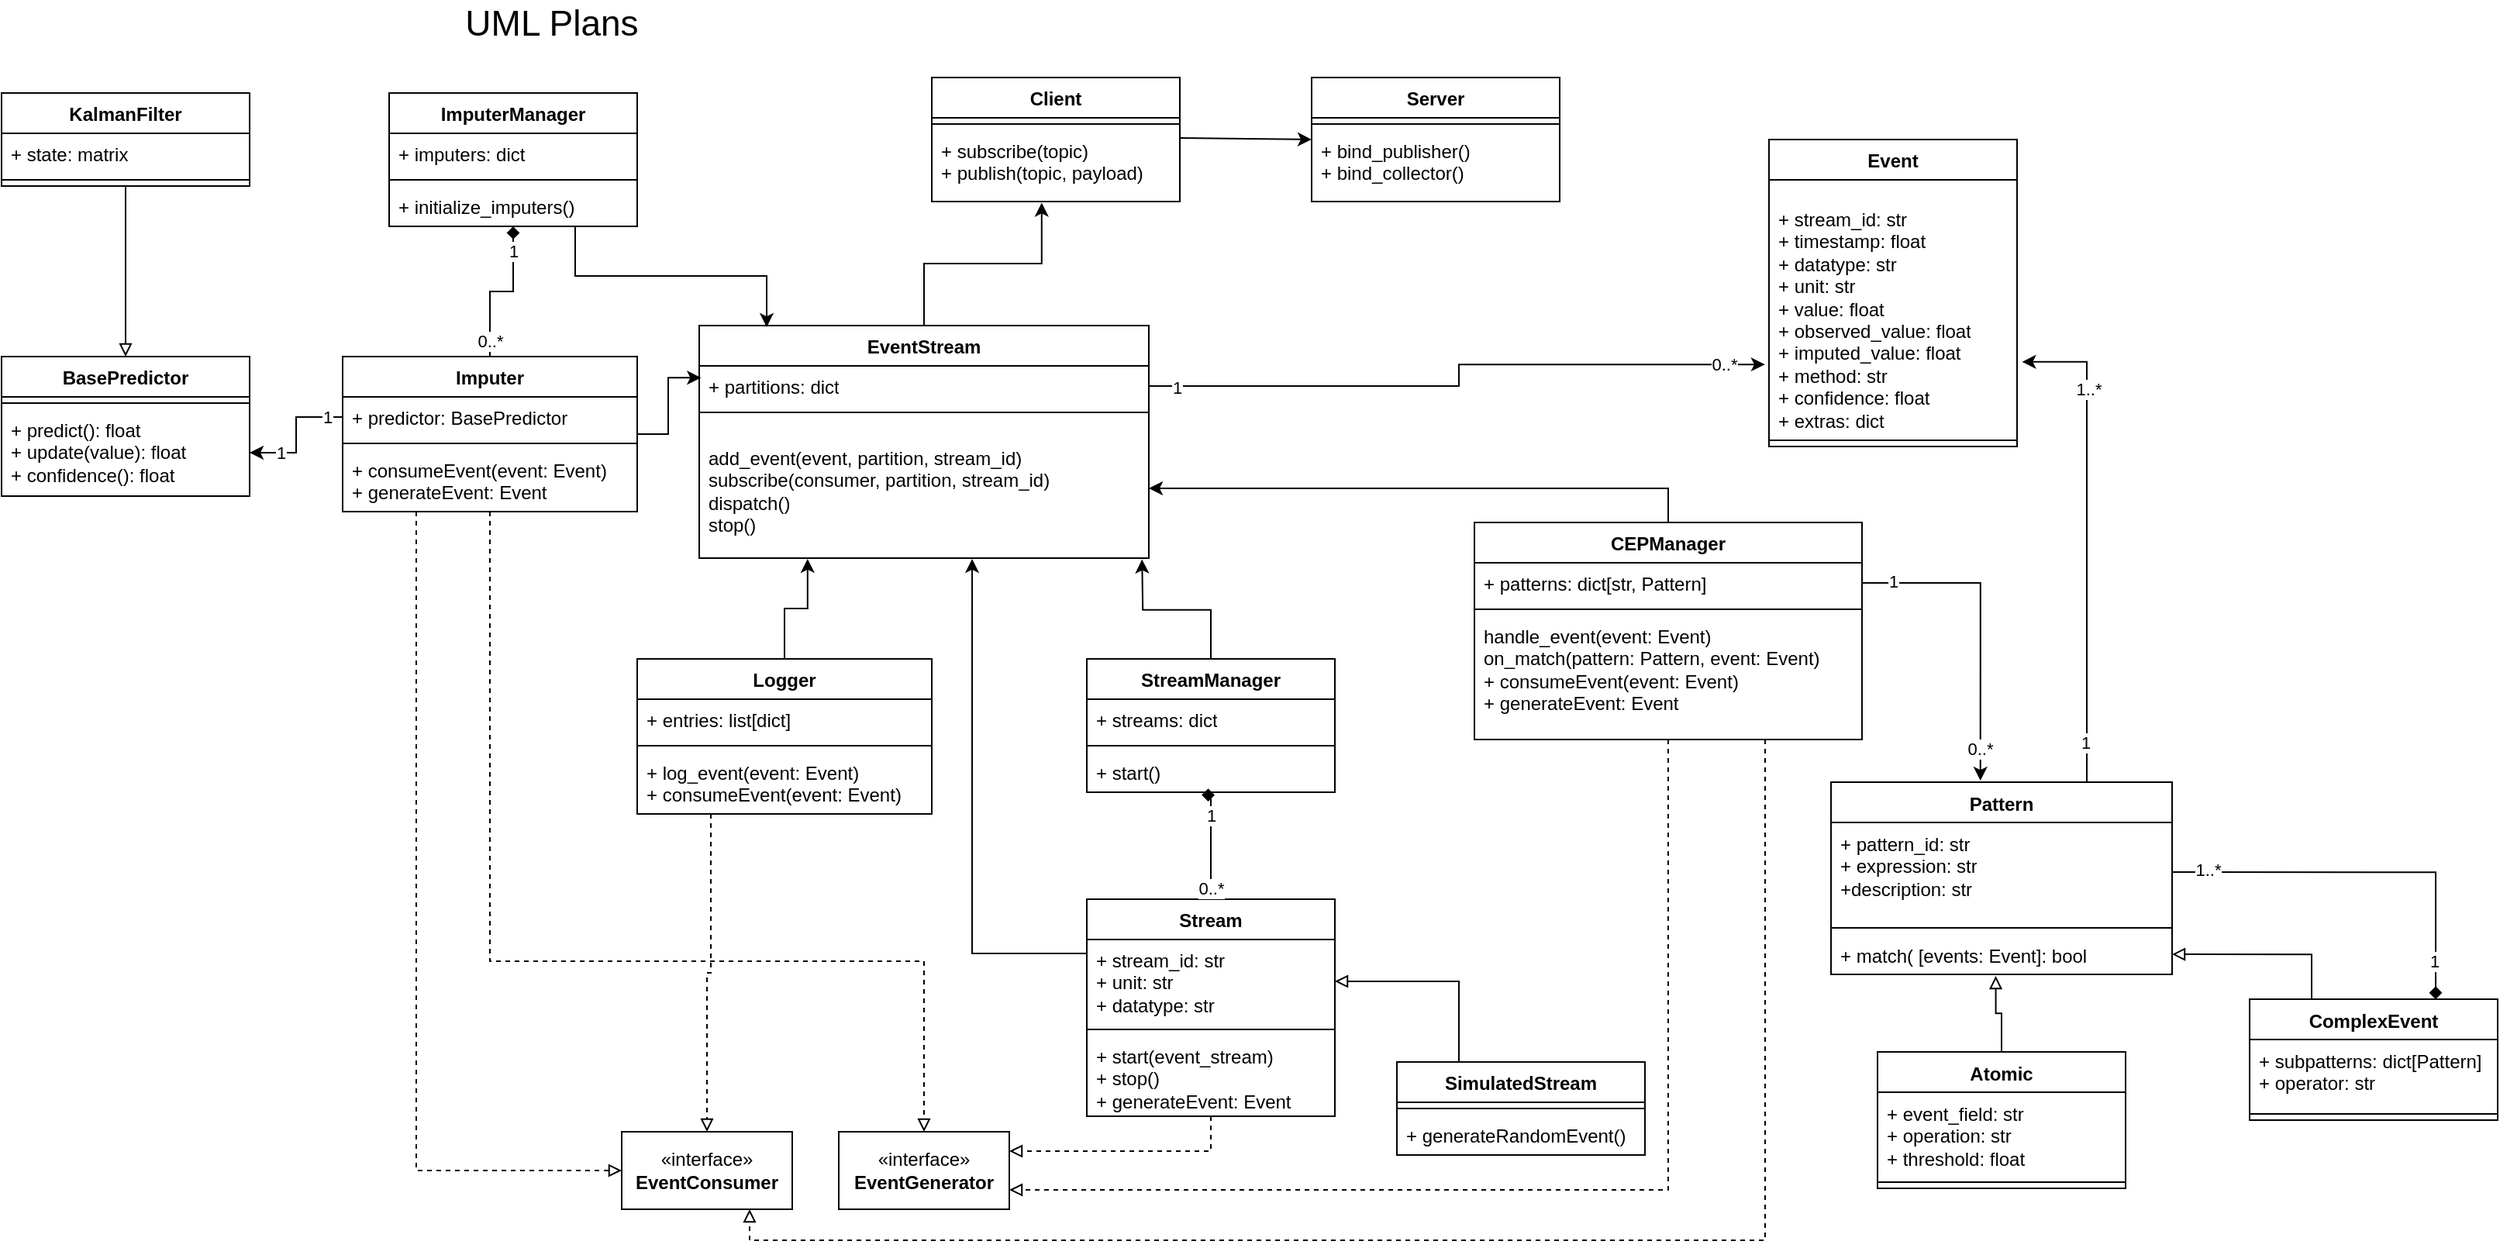 <mxfile version="28.1.2">
  <diagram name="Page-1" id="nLHSv5qawO0i9cInuJ0M">
    <mxGraphModel dx="1828" dy="-852" grid="1" gridSize="10" guides="1" tooltips="1" connect="1" arrows="1" fold="1" page="1" pageScale="1" pageWidth="1100" pageHeight="850" math="0" shadow="0">
      <root>
        <mxCell id="0" />
        <mxCell id="1" parent="0" />
        <mxCell id="fC1UOFZK2BJRZbZUkwg1-1" value="EventStream" style="swimlane;fontStyle=1;align=center;verticalAlign=top;childLayout=stackLayout;horizontal=1;startSize=26;horizontalStack=0;resizeParent=1;resizeParentMax=0;resizeLast=0;collapsible=1;marginBottom=0;whiteSpace=wrap;html=1;" parent="1" vertex="1">
          <mxGeometry x="-620" y="1930" width="290" height="150" as="geometry" />
        </mxCell>
        <mxCell id="fC1UOFZK2BJRZbZUkwg1-2" value="+ partitions: dict" style="text;strokeColor=none;fillColor=none;align=left;verticalAlign=top;spacingLeft=4;spacingRight=4;overflow=hidden;rotatable=0;points=[[0,0.5],[1,0.5]];portConstraint=eastwest;whiteSpace=wrap;html=1;" parent="fC1UOFZK2BJRZbZUkwg1-1" vertex="1">
          <mxGeometry y="26" width="290" height="26" as="geometry" />
        </mxCell>
        <mxCell id="fC1UOFZK2BJRZbZUkwg1-3" value="" style="line;strokeWidth=1;fillColor=none;align=left;verticalAlign=middle;spacingTop=-1;spacingLeft=3;spacingRight=3;rotatable=0;labelPosition=right;points=[];portConstraint=eastwest;strokeColor=inherit;" parent="fC1UOFZK2BJRZbZUkwg1-1" vertex="1">
          <mxGeometry y="52" width="290" height="8" as="geometry" />
        </mxCell>
        <mxCell id="fC1UOFZK2BJRZbZUkwg1-4" value="&lt;p&gt;add_event(event, partition, stream_id)&lt;br class=&quot;soft-break&quot;&gt;subscribe(consumer, partition, stream_id)&lt;br class=&quot;soft-break&quot;&gt;dispatch()&lt;br class=&quot;soft-break&quot;&gt;stop()&lt;/p&gt;" style="text;strokeColor=none;fillColor=none;align=left;verticalAlign=top;spacingLeft=4;spacingRight=4;overflow=hidden;rotatable=0;points=[[0,0.5],[1,0.5]];portConstraint=eastwest;whiteSpace=wrap;html=1;" parent="fC1UOFZK2BJRZbZUkwg1-1" vertex="1">
          <mxGeometry y="60" width="290" height="90" as="geometry" />
        </mxCell>
        <mxCell id="fC1UOFZK2BJRZbZUkwg1-5" value="Client" style="swimlane;fontStyle=1;align=center;verticalAlign=top;childLayout=stackLayout;horizontal=1;startSize=26;horizontalStack=0;resizeParent=1;resizeParentMax=0;resizeLast=0;collapsible=1;marginBottom=0;whiteSpace=wrap;html=1;" parent="1" vertex="1">
          <mxGeometry x="-470" y="1770" width="160" height="80" as="geometry" />
        </mxCell>
        <mxCell id="fC1UOFZK2BJRZbZUkwg1-7" value="" style="line;strokeWidth=1;fillColor=none;align=left;verticalAlign=middle;spacingTop=-1;spacingLeft=3;spacingRight=3;rotatable=0;labelPosition=right;points=[];portConstraint=eastwest;strokeColor=inherit;" parent="fC1UOFZK2BJRZbZUkwg1-5" vertex="1">
          <mxGeometry y="26" width="160" height="8" as="geometry" />
        </mxCell>
        <mxCell id="fC1UOFZK2BJRZbZUkwg1-8" value="+ subscribe(topic)&lt;br class=&quot;soft-break&quot;&gt;+ publish(topic, payload)" style="text;strokeColor=none;fillColor=none;align=left;verticalAlign=top;spacingLeft=4;spacingRight=4;overflow=hidden;rotatable=0;points=[[0,0.5],[1,0.5]];portConstraint=eastwest;whiteSpace=wrap;html=1;" parent="fC1UOFZK2BJRZbZUkwg1-5" vertex="1">
          <mxGeometry y="34" width="160" height="46" as="geometry" />
        </mxCell>
        <mxCell id="fC1UOFZK2BJRZbZUkwg1-9" value="Server" style="swimlane;fontStyle=1;align=center;verticalAlign=top;childLayout=stackLayout;horizontal=1;startSize=26;horizontalStack=0;resizeParent=1;resizeParentMax=0;resizeLast=0;collapsible=1;marginBottom=0;whiteSpace=wrap;html=1;" parent="1" vertex="1">
          <mxGeometry x="-225" y="1770" width="160" height="80" as="geometry" />
        </mxCell>
        <mxCell id="fC1UOFZK2BJRZbZUkwg1-11" value="" style="line;strokeWidth=1;fillColor=none;align=left;verticalAlign=middle;spacingTop=-1;spacingLeft=3;spacingRight=3;rotatable=0;labelPosition=right;points=[];portConstraint=eastwest;strokeColor=inherit;" parent="fC1UOFZK2BJRZbZUkwg1-9" vertex="1">
          <mxGeometry y="26" width="160" height="8" as="geometry" />
        </mxCell>
        <mxCell id="fC1UOFZK2BJRZbZUkwg1-12" value="+&amp;nbsp;bind_publisher()&lt;div&gt;+ bind_collector()&lt;/div&gt;" style="text;strokeColor=none;fillColor=none;align=left;verticalAlign=top;spacingLeft=4;spacingRight=4;overflow=hidden;rotatable=0;points=[[0,0.5],[1,0.5]];portConstraint=eastwest;whiteSpace=wrap;html=1;" parent="fC1UOFZK2BJRZbZUkwg1-9" vertex="1">
          <mxGeometry y="34" width="160" height="46" as="geometry" />
        </mxCell>
        <mxCell id="fC1UOFZK2BJRZbZUkwg1-13" value="ImputerManager" style="swimlane;fontStyle=1;align=center;verticalAlign=top;childLayout=stackLayout;horizontal=1;startSize=26;horizontalStack=0;resizeParent=1;resizeParentMax=0;resizeLast=0;collapsible=1;marginBottom=0;whiteSpace=wrap;html=1;" parent="1" vertex="1">
          <mxGeometry x="-820" y="1780" width="160" height="86" as="geometry" />
        </mxCell>
        <mxCell id="fC1UOFZK2BJRZbZUkwg1-14" value="+ imputers: dict" style="text;strokeColor=none;fillColor=none;align=left;verticalAlign=top;spacingLeft=4;spacingRight=4;overflow=hidden;rotatable=0;points=[[0,0.5],[1,0.5]];portConstraint=eastwest;whiteSpace=wrap;html=1;" parent="fC1UOFZK2BJRZbZUkwg1-13" vertex="1">
          <mxGeometry y="26" width="160" height="26" as="geometry" />
        </mxCell>
        <mxCell id="fC1UOFZK2BJRZbZUkwg1-15" value="" style="line;strokeWidth=1;fillColor=none;align=left;verticalAlign=middle;spacingTop=-1;spacingLeft=3;spacingRight=3;rotatable=0;labelPosition=right;points=[];portConstraint=eastwest;strokeColor=inherit;" parent="fC1UOFZK2BJRZbZUkwg1-13" vertex="1">
          <mxGeometry y="52" width="160" height="8" as="geometry" />
        </mxCell>
        <mxCell id="fC1UOFZK2BJRZbZUkwg1-16" value="+ initialize_imputers()" style="text;strokeColor=none;fillColor=none;align=left;verticalAlign=top;spacingLeft=4;spacingRight=4;overflow=hidden;rotatable=0;points=[[0,0.5],[1,0.5]];portConstraint=eastwest;whiteSpace=wrap;html=1;" parent="fC1UOFZK2BJRZbZUkwg1-13" vertex="1">
          <mxGeometry y="60" width="160" height="26" as="geometry" />
        </mxCell>
        <mxCell id="fC1UOFZK2BJRZbZUkwg1-69" style="edgeStyle=orthogonalEdgeStyle;rounded=0;orthogonalLoop=1;jettySize=auto;html=1;exitX=0.5;exitY=0;exitDx=0;exitDy=0;entryX=0.5;entryY=1;entryDx=0;entryDy=0;endArrow=diamond;endFill=1;" parent="1" source="fC1UOFZK2BJRZbZUkwg1-17" target="fC1UOFZK2BJRZbZUkwg1-13" edge="1">
          <mxGeometry relative="1" as="geometry" />
        </mxCell>
        <mxCell id="fC1UOFZK2BJRZbZUkwg1-108" value="0..*" style="edgeLabel;html=1;align=center;verticalAlign=middle;resizable=0;points=[];" parent="fC1UOFZK2BJRZbZUkwg1-69" vertex="1" connectable="0">
          <mxGeometry x="-0.802" relative="1" as="geometry">
            <mxPoint as="offset" />
          </mxGeometry>
        </mxCell>
        <mxCell id="fC1UOFZK2BJRZbZUkwg1-109" value="1" style="edgeLabel;html=1;align=center;verticalAlign=middle;resizable=0;points=[];" parent="fC1UOFZK2BJRZbZUkwg1-69" vertex="1" connectable="0">
          <mxGeometry x="0.689" relative="1" as="geometry">
            <mxPoint as="offset" />
          </mxGeometry>
        </mxCell>
        <mxCell id="fC1UOFZK2BJRZbZUkwg1-118" style="edgeStyle=orthogonalEdgeStyle;rounded=0;orthogonalLoop=1;jettySize=auto;html=1;exitX=0.5;exitY=1;exitDx=0;exitDy=0;entryX=0.5;entryY=0;entryDx=0;entryDy=0;endArrow=block;endFill=0;dashed=1;" parent="1" source="fC1UOFZK2BJRZbZUkwg1-17" target="fC1UOFZK2BJRZbZUkwg1-45" edge="1">
          <mxGeometry relative="1" as="geometry">
            <Array as="points">
              <mxPoint x="-755" y="2340" />
              <mxPoint x="-475" y="2340" />
            </Array>
          </mxGeometry>
        </mxCell>
        <mxCell id="fC1UOFZK2BJRZbZUkwg1-119" style="edgeStyle=orthogonalEdgeStyle;rounded=0;orthogonalLoop=1;jettySize=auto;html=1;exitX=0.25;exitY=1;exitDx=0;exitDy=0;entryX=0;entryY=0.5;entryDx=0;entryDy=0;endArrow=block;endFill=0;dashed=1;" parent="1" source="fC1UOFZK2BJRZbZUkwg1-17" target="fC1UOFZK2BJRZbZUkwg1-46" edge="1">
          <mxGeometry relative="1" as="geometry" />
        </mxCell>
        <mxCell id="fC1UOFZK2BJRZbZUkwg1-17" value="Imputer" style="swimlane;fontStyle=1;align=center;verticalAlign=top;childLayout=stackLayout;horizontal=1;startSize=26;horizontalStack=0;resizeParent=1;resizeParentMax=0;resizeLast=0;collapsible=1;marginBottom=0;whiteSpace=wrap;html=1;" parent="1" vertex="1">
          <mxGeometry x="-850" y="1950" width="190" height="100" as="geometry" />
        </mxCell>
        <mxCell id="fC1UOFZK2BJRZbZUkwg1-18" value="+ predictor: BasePredictor" style="text;strokeColor=none;fillColor=none;align=left;verticalAlign=top;spacingLeft=4;spacingRight=4;overflow=hidden;rotatable=0;points=[[0,0.5],[1,0.5]];portConstraint=eastwest;whiteSpace=wrap;html=1;" parent="fC1UOFZK2BJRZbZUkwg1-17" vertex="1">
          <mxGeometry y="26" width="190" height="26" as="geometry" />
        </mxCell>
        <mxCell id="fC1UOFZK2BJRZbZUkwg1-19" value="" style="line;strokeWidth=1;fillColor=none;align=left;verticalAlign=middle;spacingTop=-1;spacingLeft=3;spacingRight=3;rotatable=0;labelPosition=right;points=[];portConstraint=eastwest;strokeColor=inherit;" parent="fC1UOFZK2BJRZbZUkwg1-17" vertex="1">
          <mxGeometry y="52" width="190" height="8" as="geometry" />
        </mxCell>
        <mxCell id="fC1UOFZK2BJRZbZUkwg1-20" value="+ consumeEvent(event: Event&lt;span style=&quot;background-color: transparent; color: light-dark(rgb(0, 0, 0), rgb(255, 255, 255));&quot;&gt;)&lt;/span&gt;&lt;div&gt;&lt;span style=&quot;background-color: transparent; color: light-dark(rgb(0, 0, 0), rgb(255, 255, 255));&quot;&gt;+ generateEvent: Event&lt;/span&gt;&lt;/div&gt;" style="text;strokeColor=none;fillColor=none;align=left;verticalAlign=top;spacingLeft=4;spacingRight=4;overflow=hidden;rotatable=0;points=[[0,0.5],[1,0.5]];portConstraint=eastwest;whiteSpace=wrap;html=1;" parent="fC1UOFZK2BJRZbZUkwg1-17" vertex="1">
          <mxGeometry y="60" width="190" height="40" as="geometry" />
        </mxCell>
        <mxCell id="fC1UOFZK2BJRZbZUkwg1-21" value="BasePredictor" style="swimlane;fontStyle=1;align=center;verticalAlign=top;childLayout=stackLayout;horizontal=1;startSize=26;horizontalStack=0;resizeParent=1;resizeParentMax=0;resizeLast=0;collapsible=1;marginBottom=0;whiteSpace=wrap;html=1;" parent="1" vertex="1">
          <mxGeometry x="-1070" y="1950" width="160" height="90" as="geometry" />
        </mxCell>
        <mxCell id="fC1UOFZK2BJRZbZUkwg1-23" value="" style="line;strokeWidth=1;fillColor=none;align=left;verticalAlign=middle;spacingTop=-1;spacingLeft=3;spacingRight=3;rotatable=0;labelPosition=right;points=[];portConstraint=eastwest;strokeColor=inherit;" parent="fC1UOFZK2BJRZbZUkwg1-21" vertex="1">
          <mxGeometry y="26" width="160" height="8" as="geometry" />
        </mxCell>
        <mxCell id="fC1UOFZK2BJRZbZUkwg1-24" value="+ predict(): float&lt;div&gt;+ update(value): float&lt;/div&gt;&lt;div&gt;+ confidence(): float&lt;/div&gt;" style="text;strokeColor=none;fillColor=none;align=left;verticalAlign=top;spacingLeft=4;spacingRight=4;overflow=hidden;rotatable=0;points=[[0,0.5],[1,0.5]];portConstraint=eastwest;whiteSpace=wrap;html=1;" parent="fC1UOFZK2BJRZbZUkwg1-21" vertex="1">
          <mxGeometry y="34" width="160" height="56" as="geometry" />
        </mxCell>
        <mxCell id="fC1UOFZK2BJRZbZUkwg1-55" style="edgeStyle=orthogonalEdgeStyle;rounded=0;orthogonalLoop=1;jettySize=auto;html=1;exitX=0.5;exitY=1;exitDx=0;exitDy=0;entryX=0.5;entryY=0;entryDx=0;entryDy=0;endArrow=block;endFill=0;" parent="1" source="fC1UOFZK2BJRZbZUkwg1-25" target="fC1UOFZK2BJRZbZUkwg1-21" edge="1">
          <mxGeometry relative="1" as="geometry" />
        </mxCell>
        <mxCell id="fC1UOFZK2BJRZbZUkwg1-25" value="KalmanFilter" style="swimlane;fontStyle=1;align=center;verticalAlign=top;childLayout=stackLayout;horizontal=1;startSize=26;horizontalStack=0;resizeParent=1;resizeParentMax=0;resizeLast=0;collapsible=1;marginBottom=0;whiteSpace=wrap;html=1;" parent="1" vertex="1">
          <mxGeometry x="-1070" y="1780" width="160" height="60" as="geometry" />
        </mxCell>
        <mxCell id="fC1UOFZK2BJRZbZUkwg1-26" value="+ state: matrix" style="text;strokeColor=none;fillColor=none;align=left;verticalAlign=top;spacingLeft=4;spacingRight=4;overflow=hidden;rotatable=0;points=[[0,0.5],[1,0.5]];portConstraint=eastwest;whiteSpace=wrap;html=1;" parent="fC1UOFZK2BJRZbZUkwg1-25" vertex="1">
          <mxGeometry y="26" width="160" height="26" as="geometry" />
        </mxCell>
        <mxCell id="fC1UOFZK2BJRZbZUkwg1-27" value="" style="line;strokeWidth=1;fillColor=none;align=left;verticalAlign=middle;spacingTop=-1;spacingLeft=3;spacingRight=3;rotatable=0;labelPosition=right;points=[];portConstraint=eastwest;strokeColor=inherit;" parent="fC1UOFZK2BJRZbZUkwg1-25" vertex="1">
          <mxGeometry y="52" width="160" height="8" as="geometry" />
        </mxCell>
        <mxCell id="fC1UOFZK2BJRZbZUkwg1-29" value="StreamManager" style="swimlane;fontStyle=1;align=center;verticalAlign=top;childLayout=stackLayout;horizontal=1;startSize=26;horizontalStack=0;resizeParent=1;resizeParentMax=0;resizeLast=0;collapsible=1;marginBottom=0;whiteSpace=wrap;html=1;" parent="1" vertex="1">
          <mxGeometry x="-370" y="2145" width="160" height="86" as="geometry" />
        </mxCell>
        <mxCell id="fC1UOFZK2BJRZbZUkwg1-30" value="+ streams: dict" style="text;strokeColor=none;fillColor=none;align=left;verticalAlign=top;spacingLeft=4;spacingRight=4;overflow=hidden;rotatable=0;points=[[0,0.5],[1,0.5]];portConstraint=eastwest;whiteSpace=wrap;html=1;" parent="fC1UOFZK2BJRZbZUkwg1-29" vertex="1">
          <mxGeometry y="26" width="160" height="26" as="geometry" />
        </mxCell>
        <mxCell id="fC1UOFZK2BJRZbZUkwg1-31" value="" style="line;strokeWidth=1;fillColor=none;align=left;verticalAlign=middle;spacingTop=-1;spacingLeft=3;spacingRight=3;rotatable=0;labelPosition=right;points=[];portConstraint=eastwest;strokeColor=inherit;" parent="fC1UOFZK2BJRZbZUkwg1-29" vertex="1">
          <mxGeometry y="52" width="160" height="8" as="geometry" />
        </mxCell>
        <mxCell id="fC1UOFZK2BJRZbZUkwg1-32" value="+ start()" style="text;strokeColor=none;fillColor=none;align=left;verticalAlign=top;spacingLeft=4;spacingRight=4;overflow=hidden;rotatable=0;points=[[0,0.5],[1,0.5]];portConstraint=eastwest;whiteSpace=wrap;html=1;" parent="fC1UOFZK2BJRZbZUkwg1-29" vertex="1">
          <mxGeometry y="60" width="160" height="26" as="geometry" />
        </mxCell>
        <mxCell id="fC1UOFZK2BJRZbZUkwg1-64" style="edgeStyle=orthogonalEdgeStyle;rounded=0;orthogonalLoop=1;jettySize=auto;html=1;exitX=0.25;exitY=1;exitDx=0;exitDy=0;entryX=0.5;entryY=0;entryDx=0;entryDy=0;endArrow=block;endFill=0;dashed=1;" parent="1" source="fC1UOFZK2BJRZbZUkwg1-33" target="fC1UOFZK2BJRZbZUkwg1-46" edge="1">
          <mxGeometry relative="1" as="geometry" />
        </mxCell>
        <mxCell id="fC1UOFZK2BJRZbZUkwg1-33" value="Logger" style="swimlane;fontStyle=1;align=center;verticalAlign=top;childLayout=stackLayout;horizontal=1;startSize=26;horizontalStack=0;resizeParent=1;resizeParentMax=0;resizeLast=0;collapsible=1;marginBottom=0;whiteSpace=wrap;html=1;" parent="1" vertex="1">
          <mxGeometry x="-660" y="2145" width="190" height="100" as="geometry" />
        </mxCell>
        <mxCell id="fC1UOFZK2BJRZbZUkwg1-34" value="+ entries: list[dict]" style="text;strokeColor=none;fillColor=none;align=left;verticalAlign=top;spacingLeft=4;spacingRight=4;overflow=hidden;rotatable=0;points=[[0,0.5],[1,0.5]];portConstraint=eastwest;whiteSpace=wrap;html=1;" parent="fC1UOFZK2BJRZbZUkwg1-33" vertex="1">
          <mxGeometry y="26" width="190" height="26" as="geometry" />
        </mxCell>
        <mxCell id="fC1UOFZK2BJRZbZUkwg1-35" value="" style="line;strokeWidth=1;fillColor=none;align=left;verticalAlign=middle;spacingTop=-1;spacingLeft=3;spacingRight=3;rotatable=0;labelPosition=right;points=[];portConstraint=eastwest;strokeColor=inherit;" parent="fC1UOFZK2BJRZbZUkwg1-33" vertex="1">
          <mxGeometry y="52" width="190" height="8" as="geometry" />
        </mxCell>
        <mxCell id="fC1UOFZK2BJRZbZUkwg1-36" value="&lt;div&gt;+&amp;nbsp;log_event(event: Event)&lt;/div&gt;+ consumeEvent(event: Event&lt;span style=&quot;color: light-dark(rgb(0, 0, 0), rgb(255, 255, 255)); background-color: transparent;&quot;&gt;)&lt;/span&gt;" style="text;strokeColor=none;fillColor=none;align=left;verticalAlign=top;spacingLeft=4;spacingRight=4;overflow=hidden;rotatable=0;points=[[0,0.5],[1,0.5]];portConstraint=eastwest;whiteSpace=wrap;html=1;" parent="fC1UOFZK2BJRZbZUkwg1-33" vertex="1">
          <mxGeometry y="60" width="190" height="40" as="geometry" />
        </mxCell>
        <mxCell id="fC1UOFZK2BJRZbZUkwg1-61" style="edgeStyle=orthogonalEdgeStyle;rounded=0;orthogonalLoop=1;jettySize=auto;html=1;exitX=0.5;exitY=1;exitDx=0;exitDy=0;entryX=1;entryY=0.25;entryDx=0;entryDy=0;endArrow=block;endFill=0;dashed=1;" parent="1" source="fC1UOFZK2BJRZbZUkwg1-37" target="fC1UOFZK2BJRZbZUkwg1-45" edge="1">
          <mxGeometry relative="1" as="geometry">
            <mxPoint x="-360" y="2475" as="targetPoint" />
          </mxGeometry>
        </mxCell>
        <mxCell id="fC1UOFZK2BJRZbZUkwg1-37" value="Stream" style="swimlane;fontStyle=1;align=center;verticalAlign=top;childLayout=stackLayout;horizontal=1;startSize=26;horizontalStack=0;resizeParent=1;resizeParentMax=0;resizeLast=0;collapsible=1;marginBottom=0;whiteSpace=wrap;html=1;" parent="1" vertex="1">
          <mxGeometry x="-370" y="2300" width="160" height="140" as="geometry" />
        </mxCell>
        <mxCell id="fC1UOFZK2BJRZbZUkwg1-38" value="+ stream_id: str&lt;div&gt;+ unit: str&lt;/div&gt;&lt;div&gt;+ datatype: str&lt;/div&gt;" style="text;strokeColor=none;fillColor=none;align=left;verticalAlign=top;spacingLeft=4;spacingRight=4;overflow=hidden;rotatable=0;points=[[0,0.5],[1,0.5]];portConstraint=eastwest;whiteSpace=wrap;html=1;" parent="fC1UOFZK2BJRZbZUkwg1-37" vertex="1">
          <mxGeometry y="26" width="160" height="54" as="geometry" />
        </mxCell>
        <mxCell id="fC1UOFZK2BJRZbZUkwg1-39" value="" style="line;strokeWidth=1;fillColor=none;align=left;verticalAlign=middle;spacingTop=-1;spacingLeft=3;spacingRight=3;rotatable=0;labelPosition=right;points=[];portConstraint=eastwest;strokeColor=inherit;" parent="fC1UOFZK2BJRZbZUkwg1-37" vertex="1">
          <mxGeometry y="80" width="160" height="8" as="geometry" />
        </mxCell>
        <mxCell id="fC1UOFZK2BJRZbZUkwg1-40" value="+ start(event_stream)&lt;div&gt;+ stop()&lt;/div&gt;&lt;div&gt;&lt;div&gt;&lt;span style=&quot;background-color: transparent; color: light-dark(rgb(0, 0, 0), rgb(255, 255, 255));&quot;&gt;+ generateEvent: Event&lt;/span&gt;&lt;/div&gt;&lt;/div&gt;" style="text;strokeColor=none;fillColor=none;align=left;verticalAlign=top;spacingLeft=4;spacingRight=4;overflow=hidden;rotatable=0;points=[[0,0.5],[1,0.5]];portConstraint=eastwest;whiteSpace=wrap;html=1;" parent="fC1UOFZK2BJRZbZUkwg1-37" vertex="1">
          <mxGeometry y="88" width="160" height="52" as="geometry" />
        </mxCell>
        <mxCell id="fC1UOFZK2BJRZbZUkwg1-45" value="«interface»&lt;br&gt;&lt;b&gt;EventGenerator&lt;/b&gt;" style="html=1;whiteSpace=wrap;" parent="1" vertex="1">
          <mxGeometry x="-530" y="2450" width="110" height="50" as="geometry" />
        </mxCell>
        <mxCell id="fC1UOFZK2BJRZbZUkwg1-46" value="«interface»&lt;br&gt;&lt;b&gt;EventConsumer&lt;/b&gt;" style="html=1;whiteSpace=wrap;" parent="1" vertex="1">
          <mxGeometry x="-670" y="2450" width="110" height="50" as="geometry" />
        </mxCell>
        <mxCell id="fC1UOFZK2BJRZbZUkwg1-62" style="edgeStyle=orthogonalEdgeStyle;rounded=0;orthogonalLoop=1;jettySize=auto;html=1;exitX=0.5;exitY=1;exitDx=0;exitDy=0;entryX=1;entryY=0.75;entryDx=0;entryDy=0;endArrow=block;endFill=0;dashed=1;" parent="1" source="fC1UOFZK2BJRZbZUkwg1-51" target="fC1UOFZK2BJRZbZUkwg1-45" edge="1">
          <mxGeometry relative="1" as="geometry">
            <mxPoint x="-360" y="2487.5" as="targetPoint" />
            <Array as="points">
              <mxPoint x="5" y="2488" />
            </Array>
          </mxGeometry>
        </mxCell>
        <mxCell id="fC1UOFZK2BJRZbZUkwg1-63" style="edgeStyle=orthogonalEdgeStyle;rounded=0;orthogonalLoop=1;jettySize=auto;html=1;exitX=0.75;exitY=1;exitDx=0;exitDy=0;entryX=0.75;entryY=1;entryDx=0;entryDy=0;endArrow=block;endFill=0;dashed=1;" parent="1" source="fC1UOFZK2BJRZbZUkwg1-51" target="fC1UOFZK2BJRZbZUkwg1-46" edge="1">
          <mxGeometry relative="1" as="geometry" />
        </mxCell>
        <mxCell id="fC1UOFZK2BJRZbZUkwg1-76" style="edgeStyle=orthogonalEdgeStyle;rounded=0;orthogonalLoop=1;jettySize=auto;html=1;exitX=0.5;exitY=0;exitDx=0;exitDy=0;entryX=1;entryY=0.5;entryDx=0;entryDy=0;" parent="1" source="fC1UOFZK2BJRZbZUkwg1-51" target="fC1UOFZK2BJRZbZUkwg1-4" edge="1">
          <mxGeometry relative="1" as="geometry">
            <mxPoint x="-270" y="2035" as="targetPoint" />
          </mxGeometry>
        </mxCell>
        <mxCell id="fC1UOFZK2BJRZbZUkwg1-51" value="CEPManager" style="swimlane;fontStyle=1;align=center;verticalAlign=top;childLayout=stackLayout;horizontal=1;startSize=26;horizontalStack=0;resizeParent=1;resizeParentMax=0;resizeLast=0;collapsible=1;marginBottom=0;whiteSpace=wrap;html=1;" parent="1" vertex="1">
          <mxGeometry x="-120" y="2057" width="250" height="140" as="geometry" />
        </mxCell>
        <mxCell id="fC1UOFZK2BJRZbZUkwg1-52" value="+&amp;nbsp;patterns: dict[str, Pattern]" style="text;strokeColor=none;fillColor=none;align=left;verticalAlign=top;spacingLeft=4;spacingRight=4;overflow=hidden;rotatable=0;points=[[0,0.5],[1,0.5]];portConstraint=eastwest;whiteSpace=wrap;html=1;" parent="fC1UOFZK2BJRZbZUkwg1-51" vertex="1">
          <mxGeometry y="26" width="250" height="26" as="geometry" />
        </mxCell>
        <mxCell id="fC1UOFZK2BJRZbZUkwg1-53" value="" style="line;strokeWidth=1;fillColor=none;align=left;verticalAlign=middle;spacingTop=-1;spacingLeft=3;spacingRight=3;rotatable=0;labelPosition=right;points=[];portConstraint=eastwest;strokeColor=inherit;" parent="fC1UOFZK2BJRZbZUkwg1-51" vertex="1">
          <mxGeometry y="52" width="250" height="8" as="geometry" />
        </mxCell>
        <mxCell id="fC1UOFZK2BJRZbZUkwg1-54" value="&lt;div&gt;handle_event(event: Event)&lt;/div&gt;&lt;div&gt;on_match(pattern: Pattern, event: Event)&lt;/div&gt;+ consumeEvent(event: Event&lt;span style=&quot;color: light-dark(rgb(0, 0, 0), rgb(255, 255, 255)); background-color: transparent;&quot;&gt;)&lt;/span&gt;&lt;div&gt;&lt;span style=&quot;background-color: transparent; color: light-dark(rgb(0, 0, 0), rgb(255, 255, 255));&quot;&gt;+ generateEvent: Event&lt;/span&gt;&lt;/div&gt;" style="text;strokeColor=none;fillColor=none;align=left;verticalAlign=top;spacingLeft=4;spacingRight=4;overflow=hidden;rotatable=0;points=[[0,0.5],[1,0.5]];portConstraint=eastwest;whiteSpace=wrap;html=1;" parent="fC1UOFZK2BJRZbZUkwg1-51" vertex="1">
          <mxGeometry y="60" width="250" height="80" as="geometry" />
        </mxCell>
        <mxCell id="fC1UOFZK2BJRZbZUkwg1-57" style="edgeStyle=orthogonalEdgeStyle;rounded=0;orthogonalLoop=1;jettySize=auto;html=1;exitX=1;exitY=0.5;exitDx=0;exitDy=0;entryX=0;entryY=0.5;entryDx=0;entryDy=0;" parent="1" target="fC1UOFZK2BJRZbZUkwg1-9" edge="1">
          <mxGeometry relative="1" as="geometry">
            <mxPoint x="-310" y="1809.0" as="sourcePoint" />
          </mxGeometry>
        </mxCell>
        <mxCell id="fC1UOFZK2BJRZbZUkwg1-60" style="edgeStyle=orthogonalEdgeStyle;rounded=0;orthogonalLoop=1;jettySize=auto;html=1;exitX=1;exitY=0.5;exitDx=0;exitDy=0;entryX=-0.016;entryY=0.726;entryDx=0;entryDy=0;entryPerimeter=0;" parent="1" source="fC1UOFZK2BJRZbZUkwg1-2" target="fC1UOFZK2BJRZbZUkwg1-99" edge="1">
          <mxGeometry relative="1" as="geometry">
            <mxPoint x="70" y="1988" as="targetPoint" />
          </mxGeometry>
        </mxCell>
        <mxCell id="fC1UOFZK2BJRZbZUkwg1-113" value="1" style="edgeLabel;html=1;align=center;verticalAlign=middle;resizable=0;points=[];" parent="fC1UOFZK2BJRZbZUkwg1-60" vertex="1" connectable="0">
          <mxGeometry x="-0.914" y="-1" relative="1" as="geometry">
            <mxPoint as="offset" />
          </mxGeometry>
        </mxCell>
        <mxCell id="fC1UOFZK2BJRZbZUkwg1-114" value="0..*" style="edgeLabel;html=1;align=center;verticalAlign=middle;resizable=0;points=[];" parent="fC1UOFZK2BJRZbZUkwg1-60" vertex="1" connectable="0">
          <mxGeometry x="0.872" relative="1" as="geometry">
            <mxPoint as="offset" />
          </mxGeometry>
        </mxCell>
        <mxCell id="fC1UOFZK2BJRZbZUkwg1-70" style="edgeStyle=orthogonalEdgeStyle;rounded=0;orthogonalLoop=1;jettySize=auto;html=1;exitX=0.5;exitY=0;exitDx=0;exitDy=0;entryX=0.463;entryY=1.068;entryDx=0;entryDy=0;entryPerimeter=0;endArrow=diamond;endFill=1;" parent="1" source="fC1UOFZK2BJRZbZUkwg1-37" target="fC1UOFZK2BJRZbZUkwg1-32" edge="1">
          <mxGeometry relative="1" as="geometry">
            <Array as="points">
              <mxPoint x="-290" y="2233" />
            </Array>
          </mxGeometry>
        </mxCell>
        <mxCell id="miDm_Kr4FbOow1UYbC2w-2" value="1" style="edgeLabel;html=1;align=center;verticalAlign=middle;resizable=0;points=[];" vertex="1" connectable="0" parent="fC1UOFZK2BJRZbZUkwg1-70">
          <mxGeometry x="0.471" relative="1" as="geometry">
            <mxPoint as="offset" />
          </mxGeometry>
        </mxCell>
        <mxCell id="miDm_Kr4FbOow1UYbC2w-3" value="0..*" style="edgeLabel;html=1;align=center;verticalAlign=middle;resizable=0;points=[];" vertex="1" connectable="0" parent="fC1UOFZK2BJRZbZUkwg1-70">
          <mxGeometry x="-0.809" relative="1" as="geometry">
            <mxPoint as="offset" />
          </mxGeometry>
        </mxCell>
        <mxCell id="fC1UOFZK2BJRZbZUkwg1-72" style="edgeStyle=orthogonalEdgeStyle;rounded=0;orthogonalLoop=1;jettySize=auto;html=1;exitX=0;exitY=0.5;exitDx=0;exitDy=0;entryX=1;entryY=0.5;entryDx=0;entryDy=0;" parent="1" source="fC1UOFZK2BJRZbZUkwg1-18" target="fC1UOFZK2BJRZbZUkwg1-24" edge="1">
          <mxGeometry relative="1" as="geometry">
            <mxPoint x="-860" y="1989" as="targetPoint" />
          </mxGeometry>
        </mxCell>
        <mxCell id="fC1UOFZK2BJRZbZUkwg1-120" value="1" style="edgeLabel;html=1;align=center;verticalAlign=middle;resizable=0;points=[];" parent="fC1UOFZK2BJRZbZUkwg1-72" vertex="1" connectable="0">
          <mxGeometry x="0.521" relative="1" as="geometry">
            <mxPoint as="offset" />
          </mxGeometry>
        </mxCell>
        <mxCell id="fC1UOFZK2BJRZbZUkwg1-121" value="1" style="edgeLabel;html=1;align=center;verticalAlign=middle;resizable=0;points=[];" parent="fC1UOFZK2BJRZbZUkwg1-72" vertex="1" connectable="0">
          <mxGeometry x="-0.765" relative="1" as="geometry">
            <mxPoint as="offset" />
          </mxGeometry>
        </mxCell>
        <mxCell id="fC1UOFZK2BJRZbZUkwg1-73" style="edgeStyle=orthogonalEdgeStyle;rounded=0;orthogonalLoop=1;jettySize=auto;html=1;exitX=0.5;exitY=0;exitDx=0;exitDy=0;entryX=0.778;entryY=1.009;entryDx=0;entryDy=0;entryPerimeter=0;" parent="1" source="fC1UOFZK2BJRZbZUkwg1-29" edge="1">
          <mxGeometry relative="1" as="geometry">
            <mxPoint x="-334.38" y="2080.81" as="targetPoint" />
          </mxGeometry>
        </mxCell>
        <mxCell id="fC1UOFZK2BJRZbZUkwg1-74" style="edgeStyle=orthogonalEdgeStyle;rounded=0;orthogonalLoop=1;jettySize=auto;html=1;exitX=0.5;exitY=0;exitDx=0;exitDy=0;entryX=0.241;entryY=1.005;entryDx=0;entryDy=0;entryPerimeter=0;" parent="1" source="fC1UOFZK2BJRZbZUkwg1-33" target="fC1UOFZK2BJRZbZUkwg1-4" edge="1">
          <mxGeometry relative="1" as="geometry">
            <Array as="points" />
          </mxGeometry>
        </mxCell>
        <mxCell id="fC1UOFZK2BJRZbZUkwg1-75" style="edgeStyle=orthogonalEdgeStyle;rounded=0;orthogonalLoop=1;jettySize=auto;html=1;exitX=1;exitY=0.5;exitDx=0;exitDy=0;entryX=0.004;entryY=-0.293;entryDx=0;entryDy=0;entryPerimeter=0;" parent="1" source="fC1UOFZK2BJRZbZUkwg1-17" target="fC1UOFZK2BJRZbZUkwg1-4" edge="1">
          <mxGeometry relative="1" as="geometry" />
        </mxCell>
        <mxCell id="fC1UOFZK2BJRZbZUkwg1-97" style="edgeStyle=orthogonalEdgeStyle;rounded=0;orthogonalLoop=1;jettySize=auto;html=1;exitX=0.75;exitY=0;exitDx=0;exitDy=0;entryX=1.02;entryY=0.716;entryDx=0;entryDy=0;entryPerimeter=0;" parent="1" source="fC1UOFZK2BJRZbZUkwg1-77" target="fC1UOFZK2BJRZbZUkwg1-99" edge="1">
          <mxGeometry relative="1" as="geometry">
            <mxPoint x="210" y="1988" as="targetPoint" />
          </mxGeometry>
        </mxCell>
        <mxCell id="fC1UOFZK2BJRZbZUkwg1-115" value="1..*" style="edgeLabel;html=1;align=center;verticalAlign=middle;resizable=0;points=[];" parent="fC1UOFZK2BJRZbZUkwg1-97" vertex="1" connectable="0">
          <mxGeometry x="0.624" y="-1" relative="1" as="geometry">
            <mxPoint as="offset" />
          </mxGeometry>
        </mxCell>
        <mxCell id="fC1UOFZK2BJRZbZUkwg1-116" value="1" style="edgeLabel;html=1;align=center;verticalAlign=middle;resizable=0;points=[];" parent="fC1UOFZK2BJRZbZUkwg1-97" vertex="1" connectable="0">
          <mxGeometry x="-0.835" y="1" relative="1" as="geometry">
            <mxPoint as="offset" />
          </mxGeometry>
        </mxCell>
        <mxCell id="fC1UOFZK2BJRZbZUkwg1-77" value="Pattern" style="swimlane;fontStyle=1;align=center;verticalAlign=top;childLayout=stackLayout;horizontal=1;startSize=26;horizontalStack=0;resizeParent=1;resizeParentMax=0;resizeLast=0;collapsible=1;marginBottom=0;whiteSpace=wrap;html=1;" parent="1" vertex="1">
          <mxGeometry x="110" y="2224.55" width="220" height="124" as="geometry" />
        </mxCell>
        <mxCell id="fC1UOFZK2BJRZbZUkwg1-78" value="+ pattern_id: str&lt;div&gt;+ expression: str&lt;/div&gt;&lt;div&gt;+description: str&lt;/div&gt;" style="text;strokeColor=none;fillColor=none;align=left;verticalAlign=top;spacingLeft=4;spacingRight=4;overflow=hidden;rotatable=0;points=[[0,0.5],[1,0.5]];portConstraint=eastwest;whiteSpace=wrap;html=1;" parent="fC1UOFZK2BJRZbZUkwg1-77" vertex="1">
          <mxGeometry y="26" width="220" height="64" as="geometry" />
        </mxCell>
        <mxCell id="fC1UOFZK2BJRZbZUkwg1-79" value="" style="line;strokeWidth=1;fillColor=none;align=left;verticalAlign=middle;spacingTop=-1;spacingLeft=3;spacingRight=3;rotatable=0;labelPosition=right;points=[];portConstraint=eastwest;strokeColor=inherit;" parent="fC1UOFZK2BJRZbZUkwg1-77" vertex="1">
          <mxGeometry y="90" width="220" height="8" as="geometry" />
        </mxCell>
        <mxCell id="fC1UOFZK2BJRZbZUkwg1-80" value="+ match( [events: Event]: bool" style="text;strokeColor=none;fillColor=none;align=left;verticalAlign=top;spacingLeft=4;spacingRight=4;overflow=hidden;rotatable=0;points=[[0,0.5],[1,0.5]];portConstraint=eastwest;whiteSpace=wrap;html=1;" parent="fC1UOFZK2BJRZbZUkwg1-77" vertex="1">
          <mxGeometry y="98" width="220" height="26" as="geometry" />
        </mxCell>
        <mxCell id="fC1UOFZK2BJRZbZUkwg1-81" style="edgeStyle=orthogonalEdgeStyle;rounded=0;orthogonalLoop=1;jettySize=auto;html=1;exitX=1;exitY=0.5;exitDx=0;exitDy=0;entryX=0.438;entryY=-0.008;entryDx=0;entryDy=0;entryPerimeter=0;" parent="1" source="fC1UOFZK2BJRZbZUkwg1-52" target="fC1UOFZK2BJRZbZUkwg1-77" edge="1">
          <mxGeometry relative="1" as="geometry">
            <mxPoint x="210" y="2115" as="targetPoint" />
          </mxGeometry>
        </mxCell>
        <mxCell id="miDm_Kr4FbOow1UYbC2w-4" value="0..*" style="edgeLabel;html=1;align=center;verticalAlign=middle;resizable=0;points=[];" vertex="1" connectable="0" parent="fC1UOFZK2BJRZbZUkwg1-81">
          <mxGeometry x="0.794" y="-1" relative="1" as="geometry">
            <mxPoint as="offset" />
          </mxGeometry>
        </mxCell>
        <mxCell id="miDm_Kr4FbOow1UYbC2w-5" value="1" style="edgeLabel;html=1;align=center;verticalAlign=middle;resizable=0;points=[];" vertex="1" connectable="0" parent="fC1UOFZK2BJRZbZUkwg1-81">
          <mxGeometry x="-0.807" y="1" relative="1" as="geometry">
            <mxPoint as="offset" />
          </mxGeometry>
        </mxCell>
        <mxCell id="fC1UOFZK2BJRZbZUkwg1-91" style="edgeStyle=orthogonalEdgeStyle;rounded=0;orthogonalLoop=1;jettySize=auto;html=1;exitX=0.25;exitY=0;exitDx=0;exitDy=0;entryX=1;entryY=0.5;entryDx=0;entryDy=0;endArrow=block;endFill=0;" parent="1" source="fC1UOFZK2BJRZbZUkwg1-82" target="fC1UOFZK2BJRZbZUkwg1-80" edge="1">
          <mxGeometry relative="1" as="geometry" />
        </mxCell>
        <mxCell id="fC1UOFZK2BJRZbZUkwg1-82" value="ComplexEvent" style="swimlane;fontStyle=1;align=center;verticalAlign=top;childLayout=stackLayout;horizontal=1;startSize=26;horizontalStack=0;resizeParent=1;resizeParentMax=0;resizeLast=0;collapsible=1;marginBottom=0;whiteSpace=wrap;html=1;" parent="1" vertex="1">
          <mxGeometry x="380" y="2364.55" width="160" height="78" as="geometry" />
        </mxCell>
        <mxCell id="fC1UOFZK2BJRZbZUkwg1-83" value="+ subpatterns: dict[Pattern]&amp;nbsp;&lt;div&gt;+ operator: str&lt;/div&gt;" style="text;strokeColor=none;fillColor=none;align=left;verticalAlign=top;spacingLeft=4;spacingRight=4;overflow=hidden;rotatable=0;points=[[0,0.5],[1,0.5]];portConstraint=eastwest;whiteSpace=wrap;html=1;" parent="fC1UOFZK2BJRZbZUkwg1-82" vertex="1">
          <mxGeometry y="26" width="160" height="44" as="geometry" />
        </mxCell>
        <mxCell id="fC1UOFZK2BJRZbZUkwg1-84" value="" style="line;strokeWidth=1;fillColor=none;align=left;verticalAlign=middle;spacingTop=-1;spacingLeft=3;spacingRight=3;rotatable=0;labelPosition=right;points=[];portConstraint=eastwest;strokeColor=inherit;" parent="fC1UOFZK2BJRZbZUkwg1-82" vertex="1">
          <mxGeometry y="70" width="160" height="8" as="geometry" />
        </mxCell>
        <mxCell id="fC1UOFZK2BJRZbZUkwg1-86" value="Atomic" style="swimlane;fontStyle=1;align=center;verticalAlign=top;childLayout=stackLayout;horizontal=1;startSize=26;horizontalStack=0;resizeParent=1;resizeParentMax=0;resizeLast=0;collapsible=1;marginBottom=0;whiteSpace=wrap;html=1;" parent="1" vertex="1">
          <mxGeometry x="140" y="2398.55" width="160" height="88" as="geometry" />
        </mxCell>
        <mxCell id="fC1UOFZK2BJRZbZUkwg1-87" value="+ event_field: str&lt;div&gt;+ operation: str&lt;/div&gt;&lt;div&gt;+ threshold: float&lt;/div&gt;" style="text;strokeColor=none;fillColor=none;align=left;verticalAlign=top;spacingLeft=4;spacingRight=4;overflow=hidden;rotatable=0;points=[[0,0.5],[1,0.5]];portConstraint=eastwest;whiteSpace=wrap;html=1;" parent="fC1UOFZK2BJRZbZUkwg1-86" vertex="1">
          <mxGeometry y="26" width="160" height="54" as="geometry" />
        </mxCell>
        <mxCell id="fC1UOFZK2BJRZbZUkwg1-88" value="" style="line;strokeWidth=1;fillColor=none;align=left;verticalAlign=middle;spacingTop=-1;spacingLeft=3;spacingRight=3;rotatable=0;labelPosition=right;points=[];portConstraint=eastwest;strokeColor=inherit;" parent="fC1UOFZK2BJRZbZUkwg1-86" vertex="1">
          <mxGeometry y="80" width="160" height="8" as="geometry" />
        </mxCell>
        <mxCell id="fC1UOFZK2BJRZbZUkwg1-90" style="edgeStyle=orthogonalEdgeStyle;rounded=0;orthogonalLoop=1;jettySize=auto;html=1;exitX=1;exitY=0.5;exitDx=0;exitDy=0;entryX=0.75;entryY=0;entryDx=0;entryDy=0;endArrow=diamond;endFill=1;" parent="1" source="fC1UOFZK2BJRZbZUkwg1-78" target="fC1UOFZK2BJRZbZUkwg1-82" edge="1">
          <mxGeometry relative="1" as="geometry" />
        </mxCell>
        <mxCell id="miDm_Kr4FbOow1UYbC2w-6" value="1" style="edgeLabel;html=1;align=center;verticalAlign=middle;resizable=0;points=[];" vertex="1" connectable="0" parent="fC1UOFZK2BJRZbZUkwg1-90">
          <mxGeometry x="0.806" y="-1" relative="1" as="geometry">
            <mxPoint as="offset" />
          </mxGeometry>
        </mxCell>
        <mxCell id="miDm_Kr4FbOow1UYbC2w-7" value="1..*" style="edgeLabel;html=1;align=center;verticalAlign=middle;resizable=0;points=[];" vertex="1" connectable="0" parent="fC1UOFZK2BJRZbZUkwg1-90">
          <mxGeometry x="-0.82" y="2" relative="1" as="geometry">
            <mxPoint as="offset" />
          </mxGeometry>
        </mxCell>
        <mxCell id="fC1UOFZK2BJRZbZUkwg1-92" style="edgeStyle=orthogonalEdgeStyle;rounded=0;orthogonalLoop=1;jettySize=auto;html=1;exitX=0.5;exitY=0;exitDx=0;exitDy=0;entryX=0.483;entryY=1.038;entryDx=0;entryDy=0;entryPerimeter=0;endArrow=block;endFill=0;" parent="1" source="fC1UOFZK2BJRZbZUkwg1-86" target="fC1UOFZK2BJRZbZUkwg1-80" edge="1">
          <mxGeometry relative="1" as="geometry" />
        </mxCell>
        <mxCell id="fC1UOFZK2BJRZbZUkwg1-98" value="Event" style="swimlane;fontStyle=1;align=center;verticalAlign=top;childLayout=stackLayout;horizontal=1;startSize=26;horizontalStack=0;resizeParent=1;resizeParentMax=0;resizeLast=0;collapsible=1;marginBottom=0;whiteSpace=wrap;html=1;" parent="1" vertex="1">
          <mxGeometry x="70" y="1810" width="160" height="198" as="geometry" />
        </mxCell>
        <mxCell id="fC1UOFZK2BJRZbZUkwg1-99" value="&lt;p&gt;+ stream_id: str&lt;br class=&quot;soft-break&quot;&gt;+&amp;nbsp;timestamp: float&lt;br class=&quot;soft-break&quot;&gt;+&amp;nbsp;datatype: str&lt;br class=&quot;soft-break&quot;&gt;+&amp;nbsp;unit: str&lt;br class=&quot;soft-break&quot;&gt;+&amp;nbsp;value: float&lt;br class=&quot;soft-break&quot;&gt;+&amp;nbsp;observed_value: float&lt;br class=&quot;soft-break&quot;&gt;+&amp;nbsp;imputed_value: float&lt;br class=&quot;soft-break&quot;&gt;+&amp;nbsp;method: str&lt;br class=&quot;soft-break&quot;&gt;+&amp;nbsp;confidence: float&lt;br class=&quot;soft-break&quot;&gt;+&amp;nbsp;extras: dict&lt;/p&gt;" style="text;strokeColor=none;fillColor=none;align=left;verticalAlign=top;spacingLeft=4;spacingRight=4;overflow=hidden;rotatable=0;points=[[0,0.5],[1,0.5]];portConstraint=eastwest;whiteSpace=wrap;html=1;" parent="fC1UOFZK2BJRZbZUkwg1-98" vertex="1">
          <mxGeometry y="26" width="160" height="164" as="geometry" />
        </mxCell>
        <mxCell id="fC1UOFZK2BJRZbZUkwg1-100" value="" style="line;strokeWidth=1;fillColor=none;align=left;verticalAlign=middle;spacingTop=-1;spacingLeft=3;spacingRight=3;rotatable=0;labelPosition=right;points=[];portConstraint=eastwest;strokeColor=inherit;" parent="fC1UOFZK2BJRZbZUkwg1-98" vertex="1">
          <mxGeometry y="190" width="160" height="8" as="geometry" />
        </mxCell>
        <mxCell id="fC1UOFZK2BJRZbZUkwg1-103" value="SimulatedStream" style="swimlane;fontStyle=1;align=center;verticalAlign=top;childLayout=stackLayout;horizontal=1;startSize=26;horizontalStack=0;resizeParent=1;resizeParentMax=0;resizeLast=0;collapsible=1;marginBottom=0;whiteSpace=wrap;html=1;" parent="1" vertex="1">
          <mxGeometry x="-170" y="2405" width="160" height="60" as="geometry" />
        </mxCell>
        <mxCell id="fC1UOFZK2BJRZbZUkwg1-105" value="" style="line;strokeWidth=1;fillColor=none;align=left;verticalAlign=middle;spacingTop=-1;spacingLeft=3;spacingRight=3;rotatable=0;labelPosition=right;points=[];portConstraint=eastwest;strokeColor=inherit;" parent="fC1UOFZK2BJRZbZUkwg1-103" vertex="1">
          <mxGeometry y="26" width="160" height="8" as="geometry" />
        </mxCell>
        <mxCell id="fC1UOFZK2BJRZbZUkwg1-106" value="+ generateRandomEvent()" style="text;strokeColor=none;fillColor=none;align=left;verticalAlign=top;spacingLeft=4;spacingRight=4;overflow=hidden;rotatable=0;points=[[0,0.5],[1,0.5]];portConstraint=eastwest;whiteSpace=wrap;html=1;" parent="fC1UOFZK2BJRZbZUkwg1-103" vertex="1">
          <mxGeometry y="34" width="160" height="26" as="geometry" />
        </mxCell>
        <mxCell id="fC1UOFZK2BJRZbZUkwg1-107" style="edgeStyle=orthogonalEdgeStyle;rounded=0;orthogonalLoop=1;jettySize=auto;html=1;exitX=0.25;exitY=0;exitDx=0;exitDy=0;entryX=1;entryY=0.5;entryDx=0;entryDy=0;endArrow=block;endFill=0;" parent="1" source="fC1UOFZK2BJRZbZUkwg1-103" target="fC1UOFZK2BJRZbZUkwg1-38" edge="1">
          <mxGeometry relative="1" as="geometry">
            <mxPoint x="-150" y="2357" as="sourcePoint" />
          </mxGeometry>
        </mxCell>
        <mxCell id="fC1UOFZK2BJRZbZUkwg1-112" style="edgeStyle=orthogonalEdgeStyle;rounded=0;orthogonalLoop=1;jettySize=auto;html=1;exitX=0.75;exitY=1;exitDx=0;exitDy=0;entryX=0.15;entryY=0.007;entryDx=0;entryDy=0;entryPerimeter=0;" parent="1" source="fC1UOFZK2BJRZbZUkwg1-13" target="fC1UOFZK2BJRZbZUkwg1-1" edge="1">
          <mxGeometry relative="1" as="geometry" />
        </mxCell>
        <mxCell id="fC1UOFZK2BJRZbZUkwg1-123" style="edgeStyle=orthogonalEdgeStyle;rounded=0;orthogonalLoop=1;jettySize=auto;html=1;exitX=0.5;exitY=0;exitDx=0;exitDy=0;entryX=0.443;entryY=1.016;entryDx=0;entryDy=0;entryPerimeter=0;" parent="1" source="fC1UOFZK2BJRZbZUkwg1-1" target="fC1UOFZK2BJRZbZUkwg1-8" edge="1">
          <mxGeometry relative="1" as="geometry" />
        </mxCell>
        <mxCell id="fC1UOFZK2BJRZbZUkwg1-124" style="edgeStyle=orthogonalEdgeStyle;rounded=0;orthogonalLoop=1;jettySize=auto;html=1;exitX=0;exitY=0.25;exitDx=0;exitDy=0;entryX=0.607;entryY=1.005;entryDx=0;entryDy=0;entryPerimeter=0;" parent="1" source="fC1UOFZK2BJRZbZUkwg1-37" target="fC1UOFZK2BJRZbZUkwg1-4" edge="1">
          <mxGeometry relative="1" as="geometry" />
        </mxCell>
        <mxCell id="fC1UOFZK2BJRZbZUkwg1-126" value="&lt;font style=&quot;font-size: 23px;&quot;&gt;UML Plans&lt;/font&gt;" style="text;html=1;align=center;verticalAlign=middle;whiteSpace=wrap;rounded=0;" parent="1" vertex="1">
          <mxGeometry x="-830" y="1720" width="230" height="30" as="geometry" />
        </mxCell>
      </root>
    </mxGraphModel>
  </diagram>
</mxfile>
